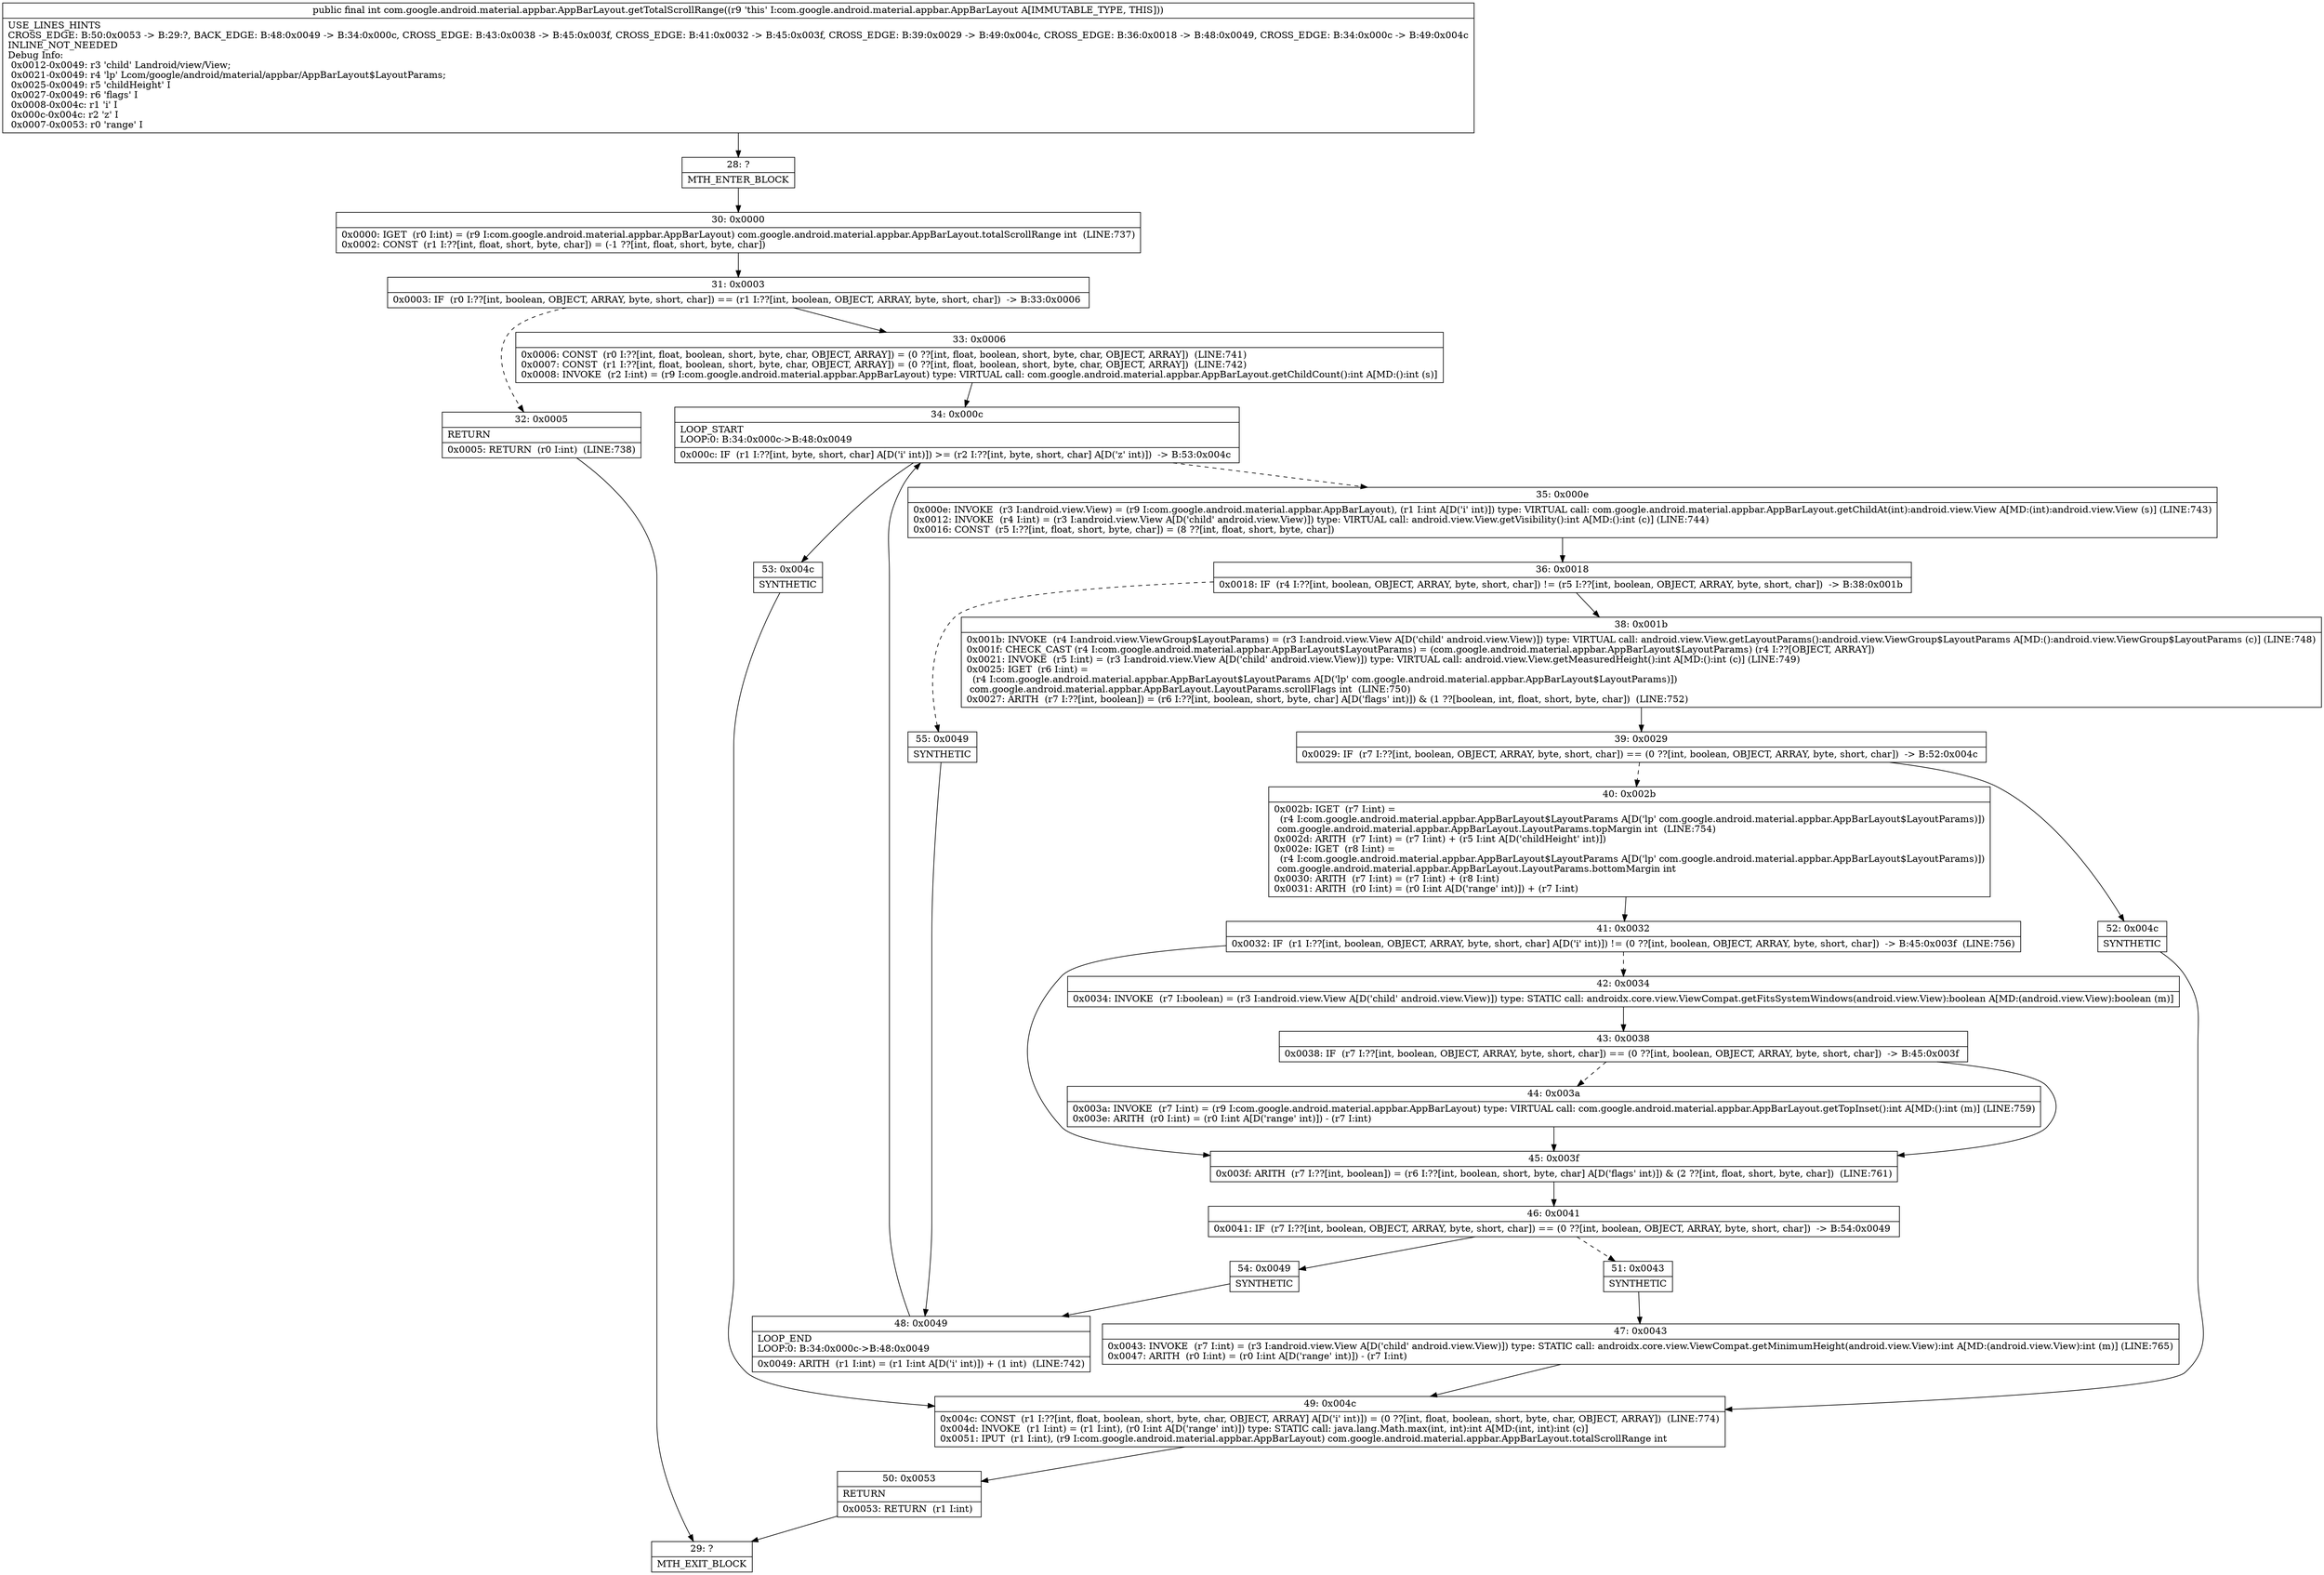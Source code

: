 digraph "CFG forcom.google.android.material.appbar.AppBarLayout.getTotalScrollRange()I" {
Node_28 [shape=record,label="{28\:\ ?|MTH_ENTER_BLOCK\l}"];
Node_30 [shape=record,label="{30\:\ 0x0000|0x0000: IGET  (r0 I:int) = (r9 I:com.google.android.material.appbar.AppBarLayout) com.google.android.material.appbar.AppBarLayout.totalScrollRange int  (LINE:737)\l0x0002: CONST  (r1 I:??[int, float, short, byte, char]) = (\-1 ??[int, float, short, byte, char]) \l}"];
Node_31 [shape=record,label="{31\:\ 0x0003|0x0003: IF  (r0 I:??[int, boolean, OBJECT, ARRAY, byte, short, char]) == (r1 I:??[int, boolean, OBJECT, ARRAY, byte, short, char])  \-\> B:33:0x0006 \l}"];
Node_32 [shape=record,label="{32\:\ 0x0005|RETURN\l|0x0005: RETURN  (r0 I:int)  (LINE:738)\l}"];
Node_29 [shape=record,label="{29\:\ ?|MTH_EXIT_BLOCK\l}"];
Node_33 [shape=record,label="{33\:\ 0x0006|0x0006: CONST  (r0 I:??[int, float, boolean, short, byte, char, OBJECT, ARRAY]) = (0 ??[int, float, boolean, short, byte, char, OBJECT, ARRAY])  (LINE:741)\l0x0007: CONST  (r1 I:??[int, float, boolean, short, byte, char, OBJECT, ARRAY]) = (0 ??[int, float, boolean, short, byte, char, OBJECT, ARRAY])  (LINE:742)\l0x0008: INVOKE  (r2 I:int) = (r9 I:com.google.android.material.appbar.AppBarLayout) type: VIRTUAL call: com.google.android.material.appbar.AppBarLayout.getChildCount():int A[MD:():int (s)]\l}"];
Node_34 [shape=record,label="{34\:\ 0x000c|LOOP_START\lLOOP:0: B:34:0x000c\-\>B:48:0x0049\l|0x000c: IF  (r1 I:??[int, byte, short, char] A[D('i' int)]) \>= (r2 I:??[int, byte, short, char] A[D('z' int)])  \-\> B:53:0x004c \l}"];
Node_35 [shape=record,label="{35\:\ 0x000e|0x000e: INVOKE  (r3 I:android.view.View) = (r9 I:com.google.android.material.appbar.AppBarLayout), (r1 I:int A[D('i' int)]) type: VIRTUAL call: com.google.android.material.appbar.AppBarLayout.getChildAt(int):android.view.View A[MD:(int):android.view.View (s)] (LINE:743)\l0x0012: INVOKE  (r4 I:int) = (r3 I:android.view.View A[D('child' android.view.View)]) type: VIRTUAL call: android.view.View.getVisibility():int A[MD:():int (c)] (LINE:744)\l0x0016: CONST  (r5 I:??[int, float, short, byte, char]) = (8 ??[int, float, short, byte, char]) \l}"];
Node_36 [shape=record,label="{36\:\ 0x0018|0x0018: IF  (r4 I:??[int, boolean, OBJECT, ARRAY, byte, short, char]) != (r5 I:??[int, boolean, OBJECT, ARRAY, byte, short, char])  \-\> B:38:0x001b \l}"];
Node_38 [shape=record,label="{38\:\ 0x001b|0x001b: INVOKE  (r4 I:android.view.ViewGroup$LayoutParams) = (r3 I:android.view.View A[D('child' android.view.View)]) type: VIRTUAL call: android.view.View.getLayoutParams():android.view.ViewGroup$LayoutParams A[MD:():android.view.ViewGroup$LayoutParams (c)] (LINE:748)\l0x001f: CHECK_CAST (r4 I:com.google.android.material.appbar.AppBarLayout$LayoutParams) = (com.google.android.material.appbar.AppBarLayout$LayoutParams) (r4 I:??[OBJECT, ARRAY]) \l0x0021: INVOKE  (r5 I:int) = (r3 I:android.view.View A[D('child' android.view.View)]) type: VIRTUAL call: android.view.View.getMeasuredHeight():int A[MD:():int (c)] (LINE:749)\l0x0025: IGET  (r6 I:int) = \l  (r4 I:com.google.android.material.appbar.AppBarLayout$LayoutParams A[D('lp' com.google.android.material.appbar.AppBarLayout$LayoutParams)])\l com.google.android.material.appbar.AppBarLayout.LayoutParams.scrollFlags int  (LINE:750)\l0x0027: ARITH  (r7 I:??[int, boolean]) = (r6 I:??[int, boolean, short, byte, char] A[D('flags' int)]) & (1 ??[boolean, int, float, short, byte, char])  (LINE:752)\l}"];
Node_39 [shape=record,label="{39\:\ 0x0029|0x0029: IF  (r7 I:??[int, boolean, OBJECT, ARRAY, byte, short, char]) == (0 ??[int, boolean, OBJECT, ARRAY, byte, short, char])  \-\> B:52:0x004c \l}"];
Node_40 [shape=record,label="{40\:\ 0x002b|0x002b: IGET  (r7 I:int) = \l  (r4 I:com.google.android.material.appbar.AppBarLayout$LayoutParams A[D('lp' com.google.android.material.appbar.AppBarLayout$LayoutParams)])\l com.google.android.material.appbar.AppBarLayout.LayoutParams.topMargin int  (LINE:754)\l0x002d: ARITH  (r7 I:int) = (r7 I:int) + (r5 I:int A[D('childHeight' int)]) \l0x002e: IGET  (r8 I:int) = \l  (r4 I:com.google.android.material.appbar.AppBarLayout$LayoutParams A[D('lp' com.google.android.material.appbar.AppBarLayout$LayoutParams)])\l com.google.android.material.appbar.AppBarLayout.LayoutParams.bottomMargin int \l0x0030: ARITH  (r7 I:int) = (r7 I:int) + (r8 I:int) \l0x0031: ARITH  (r0 I:int) = (r0 I:int A[D('range' int)]) + (r7 I:int) \l}"];
Node_41 [shape=record,label="{41\:\ 0x0032|0x0032: IF  (r1 I:??[int, boolean, OBJECT, ARRAY, byte, short, char] A[D('i' int)]) != (0 ??[int, boolean, OBJECT, ARRAY, byte, short, char])  \-\> B:45:0x003f  (LINE:756)\l}"];
Node_42 [shape=record,label="{42\:\ 0x0034|0x0034: INVOKE  (r7 I:boolean) = (r3 I:android.view.View A[D('child' android.view.View)]) type: STATIC call: androidx.core.view.ViewCompat.getFitsSystemWindows(android.view.View):boolean A[MD:(android.view.View):boolean (m)]\l}"];
Node_43 [shape=record,label="{43\:\ 0x0038|0x0038: IF  (r7 I:??[int, boolean, OBJECT, ARRAY, byte, short, char]) == (0 ??[int, boolean, OBJECT, ARRAY, byte, short, char])  \-\> B:45:0x003f \l}"];
Node_44 [shape=record,label="{44\:\ 0x003a|0x003a: INVOKE  (r7 I:int) = (r9 I:com.google.android.material.appbar.AppBarLayout) type: VIRTUAL call: com.google.android.material.appbar.AppBarLayout.getTopInset():int A[MD:():int (m)] (LINE:759)\l0x003e: ARITH  (r0 I:int) = (r0 I:int A[D('range' int)]) \- (r7 I:int) \l}"];
Node_45 [shape=record,label="{45\:\ 0x003f|0x003f: ARITH  (r7 I:??[int, boolean]) = (r6 I:??[int, boolean, short, byte, char] A[D('flags' int)]) & (2 ??[int, float, short, byte, char])  (LINE:761)\l}"];
Node_46 [shape=record,label="{46\:\ 0x0041|0x0041: IF  (r7 I:??[int, boolean, OBJECT, ARRAY, byte, short, char]) == (0 ??[int, boolean, OBJECT, ARRAY, byte, short, char])  \-\> B:54:0x0049 \l}"];
Node_51 [shape=record,label="{51\:\ 0x0043|SYNTHETIC\l}"];
Node_47 [shape=record,label="{47\:\ 0x0043|0x0043: INVOKE  (r7 I:int) = (r3 I:android.view.View A[D('child' android.view.View)]) type: STATIC call: androidx.core.view.ViewCompat.getMinimumHeight(android.view.View):int A[MD:(android.view.View):int (m)] (LINE:765)\l0x0047: ARITH  (r0 I:int) = (r0 I:int A[D('range' int)]) \- (r7 I:int) \l}"];
Node_49 [shape=record,label="{49\:\ 0x004c|0x004c: CONST  (r1 I:??[int, float, boolean, short, byte, char, OBJECT, ARRAY] A[D('i' int)]) = (0 ??[int, float, boolean, short, byte, char, OBJECT, ARRAY])  (LINE:774)\l0x004d: INVOKE  (r1 I:int) = (r1 I:int), (r0 I:int A[D('range' int)]) type: STATIC call: java.lang.Math.max(int, int):int A[MD:(int, int):int (c)]\l0x0051: IPUT  (r1 I:int), (r9 I:com.google.android.material.appbar.AppBarLayout) com.google.android.material.appbar.AppBarLayout.totalScrollRange int \l}"];
Node_50 [shape=record,label="{50\:\ 0x0053|RETURN\l|0x0053: RETURN  (r1 I:int) \l}"];
Node_54 [shape=record,label="{54\:\ 0x0049|SYNTHETIC\l}"];
Node_48 [shape=record,label="{48\:\ 0x0049|LOOP_END\lLOOP:0: B:34:0x000c\-\>B:48:0x0049\l|0x0049: ARITH  (r1 I:int) = (r1 I:int A[D('i' int)]) + (1 int)  (LINE:742)\l}"];
Node_52 [shape=record,label="{52\:\ 0x004c|SYNTHETIC\l}"];
Node_55 [shape=record,label="{55\:\ 0x0049|SYNTHETIC\l}"];
Node_53 [shape=record,label="{53\:\ 0x004c|SYNTHETIC\l}"];
MethodNode[shape=record,label="{public final int com.google.android.material.appbar.AppBarLayout.getTotalScrollRange((r9 'this' I:com.google.android.material.appbar.AppBarLayout A[IMMUTABLE_TYPE, THIS]))  | USE_LINES_HINTS\lCROSS_EDGE: B:50:0x0053 \-\> B:29:?, BACK_EDGE: B:48:0x0049 \-\> B:34:0x000c, CROSS_EDGE: B:43:0x0038 \-\> B:45:0x003f, CROSS_EDGE: B:41:0x0032 \-\> B:45:0x003f, CROSS_EDGE: B:39:0x0029 \-\> B:49:0x004c, CROSS_EDGE: B:36:0x0018 \-\> B:48:0x0049, CROSS_EDGE: B:34:0x000c \-\> B:49:0x004c\lINLINE_NOT_NEEDED\lDebug Info:\l  0x0012\-0x0049: r3 'child' Landroid\/view\/View;\l  0x0021\-0x0049: r4 'lp' Lcom\/google\/android\/material\/appbar\/AppBarLayout$LayoutParams;\l  0x0025\-0x0049: r5 'childHeight' I\l  0x0027\-0x0049: r6 'flags' I\l  0x0008\-0x004c: r1 'i' I\l  0x000c\-0x004c: r2 'z' I\l  0x0007\-0x0053: r0 'range' I\l}"];
MethodNode -> Node_28;Node_28 -> Node_30;
Node_30 -> Node_31;
Node_31 -> Node_32[style=dashed];
Node_31 -> Node_33;
Node_32 -> Node_29;
Node_33 -> Node_34;
Node_34 -> Node_35[style=dashed];
Node_34 -> Node_53;
Node_35 -> Node_36;
Node_36 -> Node_38;
Node_36 -> Node_55[style=dashed];
Node_38 -> Node_39;
Node_39 -> Node_40[style=dashed];
Node_39 -> Node_52;
Node_40 -> Node_41;
Node_41 -> Node_42[style=dashed];
Node_41 -> Node_45;
Node_42 -> Node_43;
Node_43 -> Node_44[style=dashed];
Node_43 -> Node_45;
Node_44 -> Node_45;
Node_45 -> Node_46;
Node_46 -> Node_51[style=dashed];
Node_46 -> Node_54;
Node_51 -> Node_47;
Node_47 -> Node_49;
Node_49 -> Node_50;
Node_50 -> Node_29;
Node_54 -> Node_48;
Node_48 -> Node_34;
Node_52 -> Node_49;
Node_55 -> Node_48;
Node_53 -> Node_49;
}

